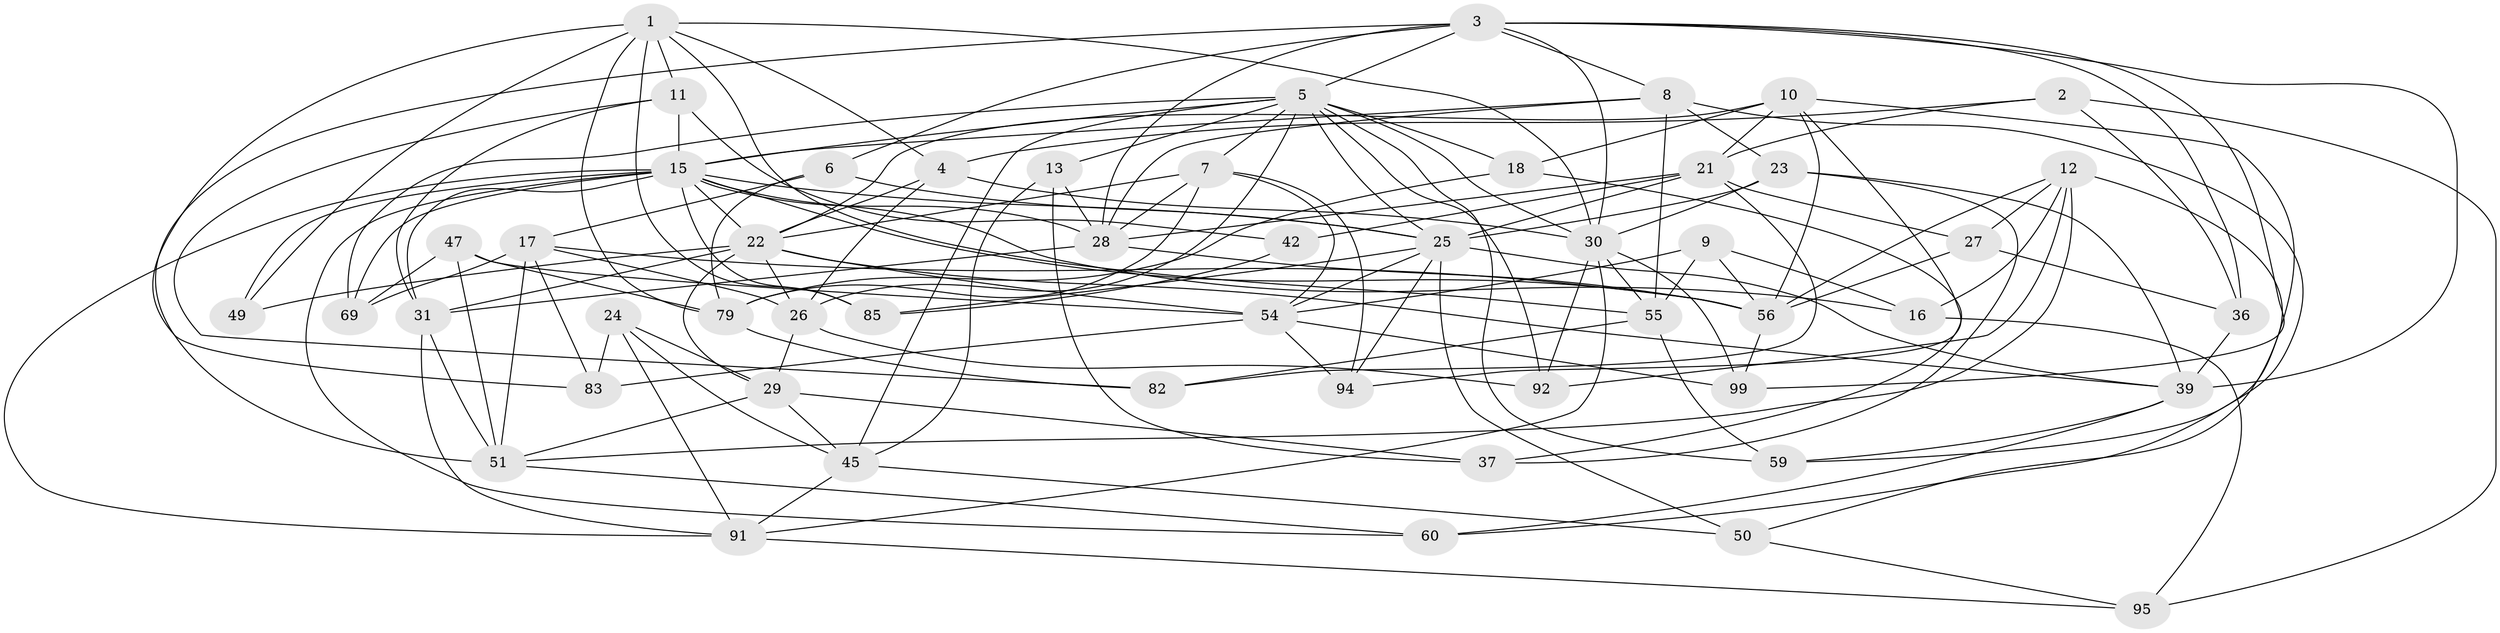 // original degree distribution, {4: 1.0}
// Generated by graph-tools (version 1.1) at 2025/16/03/09/25 04:16:14]
// undirected, 52 vertices, 149 edges
graph export_dot {
graph [start="1"]
  node [color=gray90,style=filled];
  1 [super="+74+65"];
  2;
  3 [super="+48"];
  4 [super="+41"];
  5 [super="+98+19+20"];
  6;
  7 [super="+33"];
  8 [super="+81"];
  9;
  10 [super="+104"];
  11 [super="+14"];
  12 [super="+40"];
  13;
  15 [super="+38+44"];
  16;
  17 [super="+52"];
  18;
  21 [super="+35"];
  22 [super="+77+93"];
  23 [super="+43"];
  24;
  25 [super="+78+34+46"];
  26 [super="+32"];
  27;
  28 [super="+61"];
  29 [super="+57"];
  30 [super="+58+67"];
  31 [super="+64"];
  36;
  37;
  39 [super="+63+88"];
  42;
  45 [super="+103"];
  47;
  49;
  50;
  51 [super="+87+53"];
  54 [super="+70"];
  55 [super="+71"];
  56 [super="+73+84"];
  59;
  60;
  69;
  79 [super="+80"];
  82;
  83;
  85;
  91 [super="+100"];
  92;
  94;
  95;
  99;
  1 -- 83;
  1 -- 11;
  1 -- 4;
  1 -- 85;
  1 -- 49;
  1 -- 55;
  1 -- 30;
  1 -- 79;
  2 -- 95;
  2 -- 36;
  2 -- 4;
  2 -- 21;
  3 -- 51 [weight=2];
  3 -- 30;
  3 -- 8;
  3 -- 36;
  3 -- 5;
  3 -- 6;
  3 -- 39;
  3 -- 99;
  3 -- 28;
  4 -- 26;
  4 -- 30 [weight=2];
  4 -- 22;
  5 -- 92;
  5 -- 59;
  5 -- 7;
  5 -- 45;
  5 -- 13;
  5 -- 30;
  5 -- 25;
  5 -- 18;
  5 -- 69;
  5 -- 26;
  5 -- 15;
  6 -- 79;
  6 -- 17;
  6 -- 25;
  7 -- 54;
  7 -- 22;
  7 -- 79;
  7 -- 94;
  7 -- 28;
  8 -- 60;
  8 -- 23;
  8 -- 28;
  8 -- 55;
  8 -- 15;
  9 -- 16;
  9 -- 56;
  9 -- 55;
  9 -- 54;
  10 -- 59;
  10 -- 94;
  10 -- 56;
  10 -- 18;
  10 -- 22;
  10 -- 21;
  11 -- 31;
  11 -- 82;
  11 -- 42;
  11 -- 15 [weight=2];
  12 -- 51;
  12 -- 92;
  12 -- 16;
  12 -- 50;
  12 -- 27;
  12 -- 56;
  13 -- 37;
  13 -- 45;
  13 -- 28;
  15 -- 49;
  15 -- 22 [weight=2];
  15 -- 69;
  15 -- 16;
  15 -- 25;
  15 -- 28;
  15 -- 31;
  15 -- 85;
  15 -- 56;
  15 -- 91;
  15 -- 60;
  16 -- 95;
  17 -- 83;
  17 -- 56;
  17 -- 26;
  17 -- 69;
  17 -- 51;
  18 -- 37;
  18 -- 79;
  21 -- 42 [weight=2];
  21 -- 82;
  21 -- 28;
  21 -- 25;
  21 -- 27;
  22 -- 49 [weight=2];
  22 -- 39;
  22 -- 54;
  22 -- 26;
  22 -- 29;
  22 -- 31;
  23 -- 39 [weight=2];
  23 -- 25;
  23 -- 37;
  23 -- 30;
  24 -- 83;
  24 -- 91;
  24 -- 45;
  24 -- 29;
  25 -- 50;
  25 -- 94;
  25 -- 85;
  25 -- 54;
  25 -- 39;
  26 -- 92;
  26 -- 29;
  27 -- 36;
  27 -- 56;
  28 -- 31;
  28 -- 56;
  29 -- 37;
  29 -- 51;
  29 -- 45;
  30 -- 99;
  30 -- 91;
  30 -- 92;
  30 -- 55;
  31 -- 51;
  31 -- 91;
  36 -- 39;
  39 -- 59;
  39 -- 60;
  42 -- 85;
  45 -- 50;
  45 -- 91;
  47 -- 69;
  47 -- 79;
  47 -- 54;
  47 -- 51;
  50 -- 95;
  51 -- 60;
  54 -- 99;
  54 -- 83;
  54 -- 94;
  55 -- 59;
  55 -- 82;
  56 -- 99;
  79 -- 82;
  91 -- 95;
}
